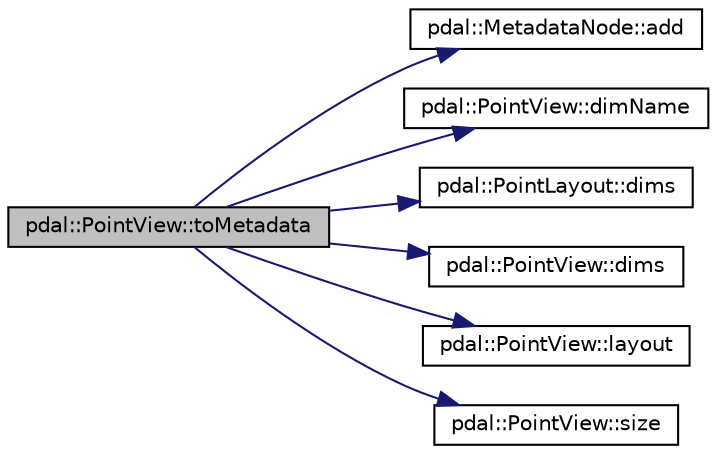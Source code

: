 digraph "pdal::PointView::toMetadata"
{
  edge [fontname="Helvetica",fontsize="10",labelfontname="Helvetica",labelfontsize="10"];
  node [fontname="Helvetica",fontsize="10",shape=record];
  rankdir="LR";
  Node1 [label="pdal::PointView::toMetadata",height=0.2,width=0.4,color="black", fillcolor="grey75", style="filled", fontcolor="black"];
  Node1 -> Node2 [color="midnightblue",fontsize="10",style="solid",fontname="Helvetica"];
  Node2 [label="pdal::MetadataNode::add",height=0.2,width=0.4,color="black", fillcolor="white", style="filled",URL="$classpdal_1_1MetadataNode.html#af2c1c5d91f6ab47a804aa8a0a1b043c2"];
  Node1 -> Node3 [color="midnightblue",fontsize="10",style="solid",fontname="Helvetica"];
  Node3 [label="pdal::PointView::dimName",height=0.2,width=0.4,color="black", fillcolor="white", style="filled",URL="$classpdal_1_1PointView.html#a1d99a5876514964ae9cd17ffc04d26b6"];
  Node1 -> Node4 [color="midnightblue",fontsize="10",style="solid",fontname="Helvetica"];
  Node4 [label="pdal::PointLayout::dims",height=0.2,width=0.4,color="black", fillcolor="white", style="filled",URL="$classpdal_1_1PointLayout.html#afd6b92bf6e8fc83993db132b1ed980e2"];
  Node1 -> Node5 [color="midnightblue",fontsize="10",style="solid",fontname="Helvetica"];
  Node5 [label="pdal::PointView::dims",height=0.2,width=0.4,color="black", fillcolor="white", style="filled",URL="$classpdal_1_1PointView.html#aa0ea88bef58126dcdfeb11bdc570a918"];
  Node1 -> Node6 [color="midnightblue",fontsize="10",style="solid",fontname="Helvetica"];
  Node6 [label="pdal::PointView::layout",height=0.2,width=0.4,color="black", fillcolor="white", style="filled",URL="$classpdal_1_1PointView.html#a6ca889798235df9aa71467bb782add3c"];
  Node1 -> Node7 [color="midnightblue",fontsize="10",style="solid",fontname="Helvetica"];
  Node7 [label="pdal::PointView::size",height=0.2,width=0.4,color="black", fillcolor="white", style="filled",URL="$classpdal_1_1PointView.html#a4c2fba9b5d7a61f19a558bb08405555d"];
}
